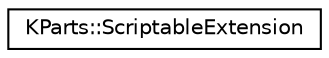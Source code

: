 digraph "Graphical Class Hierarchy"
{
  edge [fontname="Helvetica",fontsize="10",labelfontname="Helvetica",labelfontsize="10"];
  node [fontname="Helvetica",fontsize="10",shape=record];
  rankdir="LR";
  Node0 [label="KParts::ScriptableExtension",height=0.2,width=0.4,color="black", fillcolor="white", style="filled",URL="$classKParts_1_1ScriptableExtension.html",tooltip="An extension class that permits KParts to be scripted (such as when embedded inside a KHTMLPart) and ..."];
}

